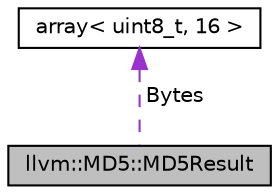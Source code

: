 digraph "llvm::MD5::MD5Result"
{
 // LATEX_PDF_SIZE
  bgcolor="transparent";
  edge [fontname="Helvetica",fontsize="10",labelfontname="Helvetica",labelfontsize="10"];
  node [fontname="Helvetica",fontsize="10",shape="box"];
  Node1 [label="llvm::MD5::MD5Result",height=0.2,width=0.4,color="black", fillcolor="grey75", style="filled", fontcolor="black",tooltip=" "];
  Node2 -> Node1 [dir="back",color="darkorchid3",fontsize="10",style="dashed",label=" Bytes" ,fontname="Helvetica"];
  Node2 [label="array\< uint8_t, 16 \>",height=0.2,width=0.4,color="black",tooltip=" "];
}
